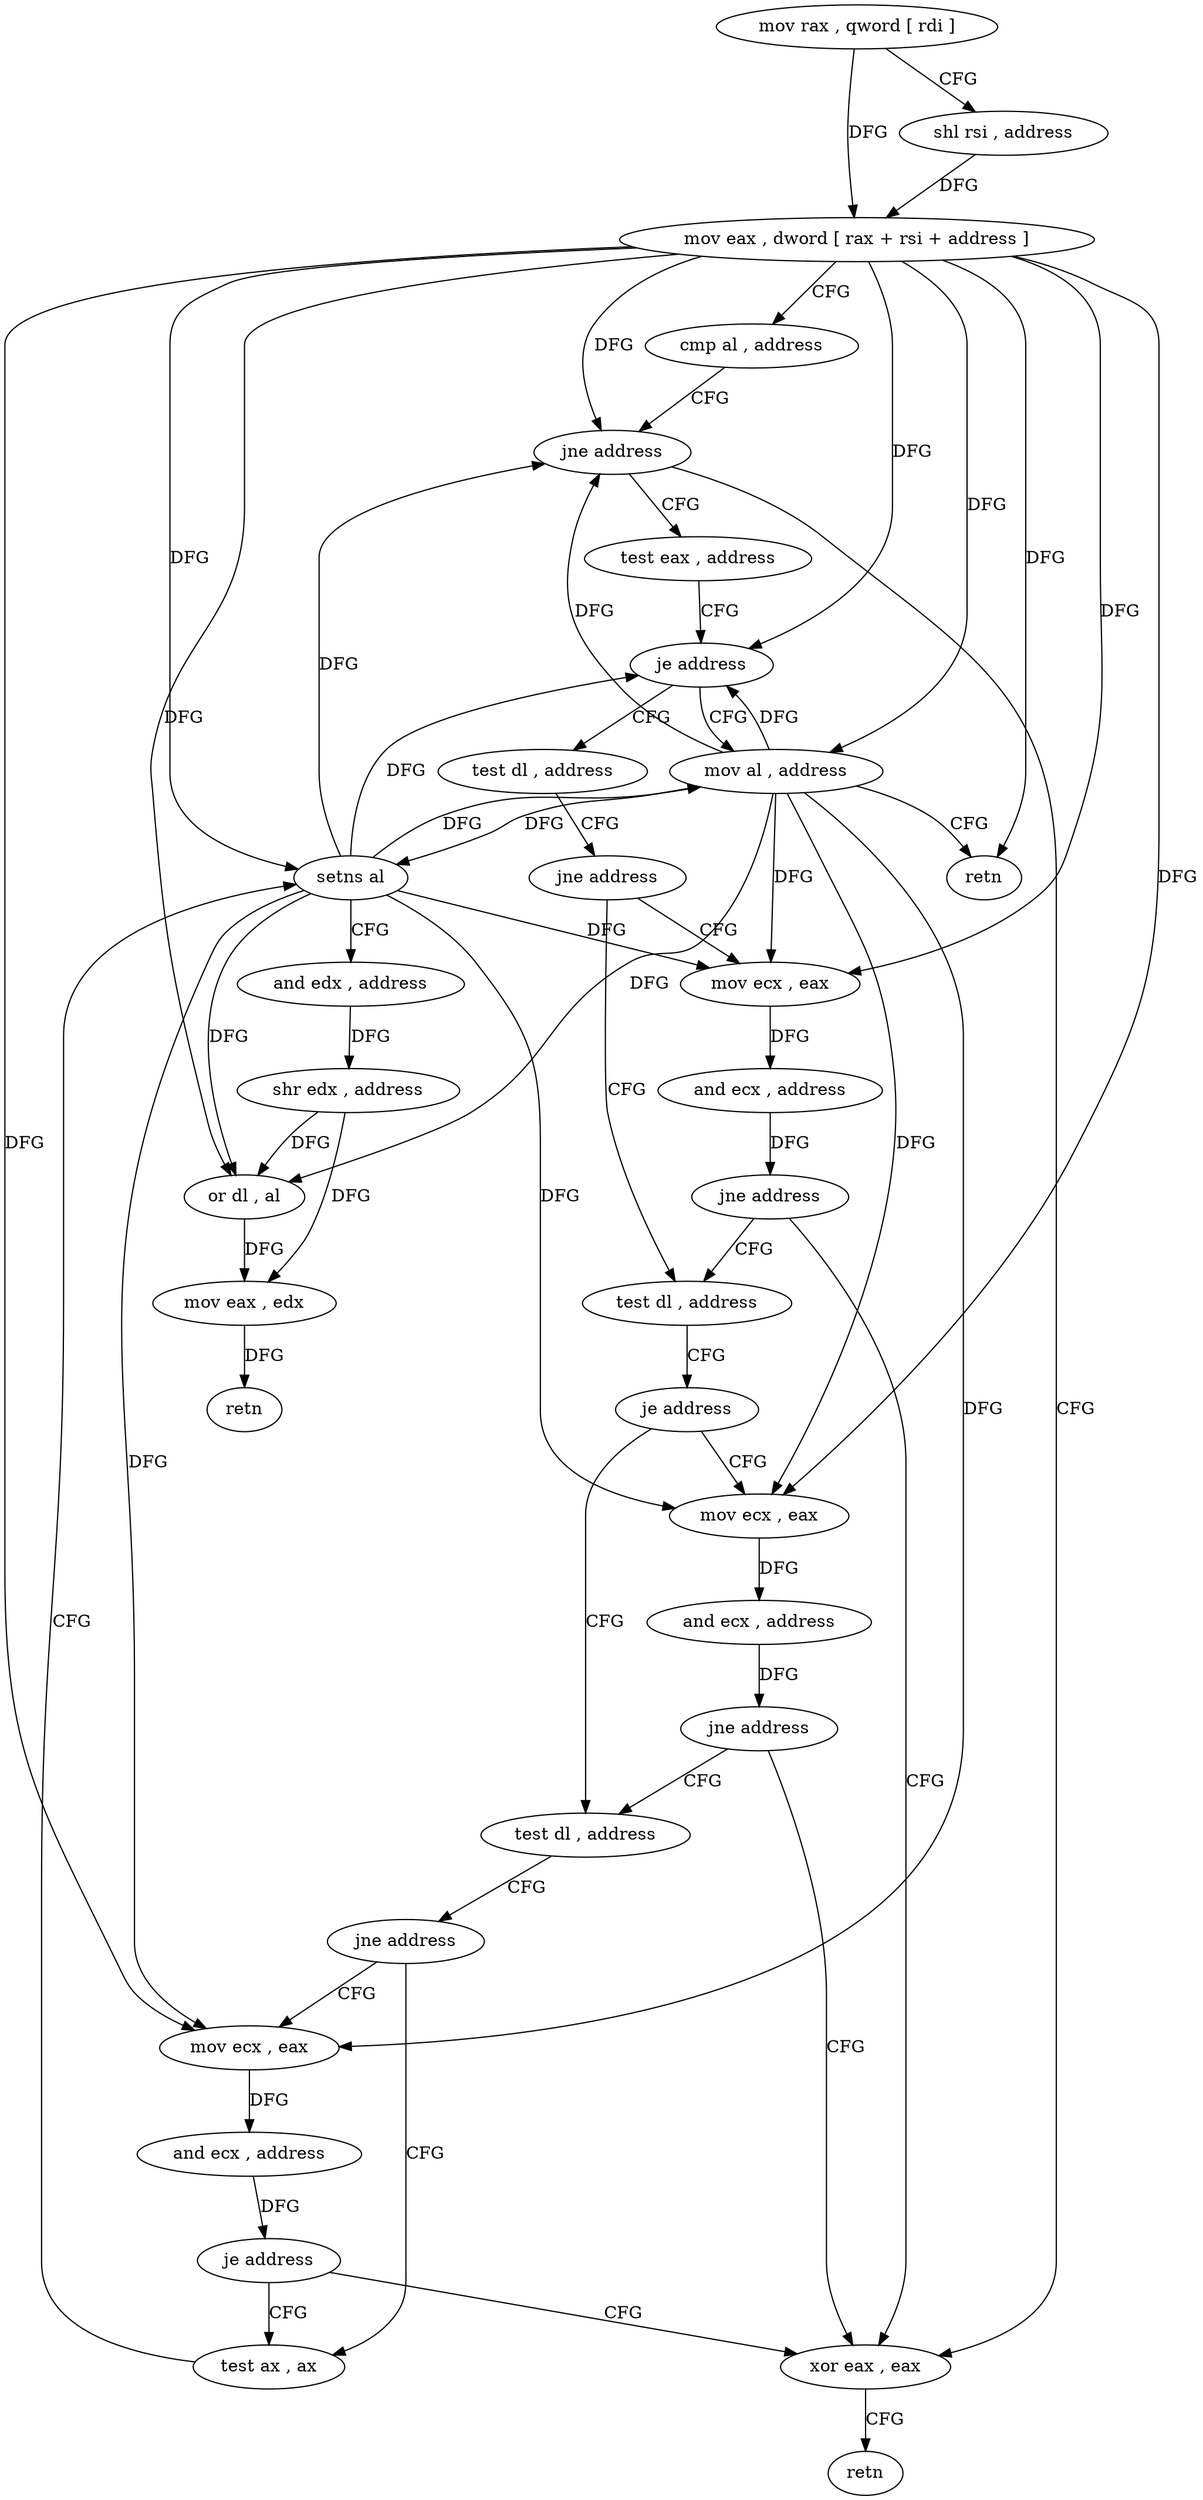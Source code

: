 digraph "func" {
"4259424" [label = "mov rax , qword [ rdi ]" ]
"4259427" [label = "shl rsi , address" ]
"4259431" [label = "mov eax , dword [ rax + rsi + address ]" ]
"4259435" [label = "cmp al , address" ]
"4259437" [label = "jne address" ]
"4259491" [label = "xor eax , eax" ]
"4259439" [label = "test eax , address" ]
"4259493" [label = "retn" ]
"4259444" [label = "je address" ]
"4259494" [label = "mov al , address" ]
"4259446" [label = "test dl , address" ]
"4259496" [label = "retn" ]
"4259449" [label = "jne address" ]
"4259461" [label = "test dl , address" ]
"4259451" [label = "mov ecx , eax" ]
"4259464" [label = "je address" ]
"4259476" [label = "test dl , address" ]
"4259466" [label = "mov ecx , eax" ]
"4259453" [label = "and ecx , address" ]
"4259459" [label = "jne address" ]
"4259479" [label = "jne address" ]
"4259497" [label = "test ax , ax" ]
"4259481" [label = "mov ecx , eax" ]
"4259468" [label = "and ecx , address" ]
"4259474" [label = "jne address" ]
"4259500" [label = "setns al" ]
"4259503" [label = "and edx , address" ]
"4259506" [label = "shr edx , address" ]
"4259509" [label = "or dl , al" ]
"4259511" [label = "mov eax , edx" ]
"4259513" [label = "retn" ]
"4259483" [label = "and ecx , address" ]
"4259489" [label = "je address" ]
"4259424" -> "4259427" [ label = "CFG" ]
"4259424" -> "4259431" [ label = "DFG" ]
"4259427" -> "4259431" [ label = "DFG" ]
"4259431" -> "4259435" [ label = "CFG" ]
"4259431" -> "4259437" [ label = "DFG" ]
"4259431" -> "4259444" [ label = "DFG" ]
"4259431" -> "4259494" [ label = "DFG" ]
"4259431" -> "4259496" [ label = "DFG" ]
"4259431" -> "4259451" [ label = "DFG" ]
"4259431" -> "4259466" [ label = "DFG" ]
"4259431" -> "4259500" [ label = "DFG" ]
"4259431" -> "4259509" [ label = "DFG" ]
"4259431" -> "4259481" [ label = "DFG" ]
"4259435" -> "4259437" [ label = "CFG" ]
"4259437" -> "4259491" [ label = "CFG" ]
"4259437" -> "4259439" [ label = "CFG" ]
"4259491" -> "4259493" [ label = "CFG" ]
"4259439" -> "4259444" [ label = "CFG" ]
"4259444" -> "4259494" [ label = "CFG" ]
"4259444" -> "4259446" [ label = "CFG" ]
"4259494" -> "4259496" [ label = "CFG" ]
"4259494" -> "4259437" [ label = "DFG" ]
"4259494" -> "4259444" [ label = "DFG" ]
"4259494" -> "4259451" [ label = "DFG" ]
"4259494" -> "4259466" [ label = "DFG" ]
"4259494" -> "4259500" [ label = "DFG" ]
"4259494" -> "4259509" [ label = "DFG" ]
"4259494" -> "4259481" [ label = "DFG" ]
"4259446" -> "4259449" [ label = "CFG" ]
"4259449" -> "4259461" [ label = "CFG" ]
"4259449" -> "4259451" [ label = "CFG" ]
"4259461" -> "4259464" [ label = "CFG" ]
"4259451" -> "4259453" [ label = "DFG" ]
"4259464" -> "4259476" [ label = "CFG" ]
"4259464" -> "4259466" [ label = "CFG" ]
"4259476" -> "4259479" [ label = "CFG" ]
"4259466" -> "4259468" [ label = "DFG" ]
"4259453" -> "4259459" [ label = "DFG" ]
"4259459" -> "4259491" [ label = "CFG" ]
"4259459" -> "4259461" [ label = "CFG" ]
"4259479" -> "4259497" [ label = "CFG" ]
"4259479" -> "4259481" [ label = "CFG" ]
"4259497" -> "4259500" [ label = "CFG" ]
"4259481" -> "4259483" [ label = "DFG" ]
"4259468" -> "4259474" [ label = "DFG" ]
"4259474" -> "4259491" [ label = "CFG" ]
"4259474" -> "4259476" [ label = "CFG" ]
"4259500" -> "4259503" [ label = "CFG" ]
"4259500" -> "4259437" [ label = "DFG" ]
"4259500" -> "4259444" [ label = "DFG" ]
"4259500" -> "4259494" [ label = "DFG" ]
"4259500" -> "4259451" [ label = "DFG" ]
"4259500" -> "4259466" [ label = "DFG" ]
"4259500" -> "4259509" [ label = "DFG" ]
"4259500" -> "4259481" [ label = "DFG" ]
"4259503" -> "4259506" [ label = "DFG" ]
"4259506" -> "4259509" [ label = "DFG" ]
"4259506" -> "4259511" [ label = "DFG" ]
"4259509" -> "4259511" [ label = "DFG" ]
"4259511" -> "4259513" [ label = "DFG" ]
"4259483" -> "4259489" [ label = "DFG" ]
"4259489" -> "4259497" [ label = "CFG" ]
"4259489" -> "4259491" [ label = "CFG" ]
}
